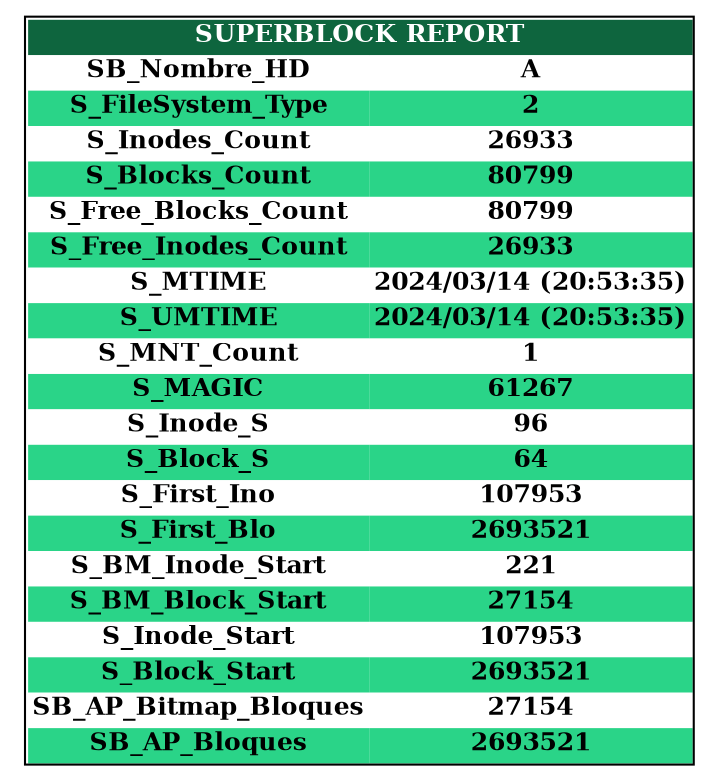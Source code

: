 digraph G {
	node[shape=plaintext fontsize=12];
	rankdir=LR;

	table [label=<
		<TABLE BORDER="1" CELLBORDER="0" CELLSPACING="0">
			<TR>
					<TD ALIGN="CENTER" COLSPAN="2" BGCOLOR="#0E653E"><FONT COLOR="WHITE"><B>SUPERBLOCK REPORT</B></FONT></TD>
			</TR>
			<TR>
					<TD ALIGN="CENTER" COLSPAN="1" BGCOLOR="WHITE"><FONT COLOR="BLACK"><B>SB_Nombre_HD</B></FONT></TD>
					<TD ALIGN="CENTER" COLSPAN="1" BGCOLOR="WHITE"><FONT COLOR="BLACK"><B>A</B></FONT></TD>
			</TR>
			<TR>
					<TD ALIGN="CENTER" COLSPAN="1" BGCOLOR="#2AD488"><FONT COLOR="BLACK"><B>S_FileSystem_Type</B></FONT></TD>
					<TD ALIGN="CENTER" COLSPAN="1" BGCOLOR="#2AD488"><FONT COLOR="BLACK"><B>2</B></FONT></TD>
			</TR>
			<TR>
					<TD ALIGN="CENTER" COLSPAN="1" BGCOLOR="WHITE"><FONT COLOR="BLACK"><B>S_Inodes_Count</B></FONT></TD>
					<TD ALIGN="CENTER" COLSPAN="1" BGCOLOR="WHITE"><FONT COLOR="BLACK"><B>26933</B></FONT></TD>
			</TR>
			<TR>
					<TD ALIGN="CENTER" COLSPAN="1" BGCOLOR="#2AD488"><FONT COLOR="BLACK"><B>S_Blocks_Count</B></FONT></TD>
					<TD ALIGN="CENTER" COLSPAN="1" BGCOLOR="#2AD488"><FONT COLOR="BLACK"><B>80799</B></FONT></TD>
			</TR>
			<TR>
					<TD ALIGN="CENTER" COLSPAN="1" BGCOLOR="WHITE"><FONT COLOR="BLACK"><B>S_Free_Blocks_Count</B></FONT></TD>
					<TD ALIGN="CENTER" COLSPAN="1" BGCOLOR="WHITE"><FONT COLOR="BLACK"><B>80799</B></FONT></TD>
			</TR>
			<TR>
					<TD ALIGN="CENTER" COLSPAN="1" BGCOLOR="#2AD488"><FONT COLOR="BLACK"><B>S_Free_Inodes_Count</B></FONT></TD>
					<TD ALIGN="CENTER" COLSPAN="1" BGCOLOR="#2AD488"><FONT COLOR="BLACK"><B>26933</B></FONT></TD>
			</TR>
			<TR>
					<TD ALIGN="CENTER" COLSPAN="1" BGCOLOR="WHITE"><FONT COLOR="BLACK"><B>S_MTIME</B></FONT></TD>
					<TD ALIGN="CENTER" COLSPAN="1" BGCOLOR="WHITE"><FONT COLOR="BLACK"><B>2024/03/14 (20:53:35)</B></FONT></TD>
			</TR>
			<TR>
					<TD ALIGN="CENTER" COLSPAN="1" BGCOLOR="#2AD488"><FONT COLOR="BLACK"><B>S_UMTIME</B></FONT></TD>
					<TD ALIGN="CENTER" COLSPAN="1" BGCOLOR="#2AD488"><FONT COLOR="BLACK"><B>2024/03/14 (20:53:35)</B></FONT></TD>
			</TR>
			<TR>
					<TD ALIGN="CENTER" COLSPAN="1" BGCOLOR="WHITE"><FONT COLOR="BLACK"><B>S_MNT_Count</B></FONT></TD>
					<TD ALIGN="CENTER" COLSPAN="1" BGCOLOR="WHITE"><FONT COLOR="BLACK"><B>1</B></FONT></TD>
			</TR>
			<TR>
					<TD ALIGN="CENTER" COLSPAN="1" BGCOLOR="#2AD488"><FONT COLOR="BLACK"><B>S_MAGIC</B></FONT></TD>
					<TD ALIGN="CENTER" COLSPAN="1" BGCOLOR="#2AD488"><FONT COLOR="BLACK"><B>61267</B></FONT></TD>
			</TR>
			<TR>
					<TD ALIGN="CENTER" COLSPAN="1" BGCOLOR="WHITE"><FONT COLOR="BLACK"><B>S_Inode_S</B></FONT></TD>
					<TD ALIGN="CENTER" COLSPAN="1" BGCOLOR="WHITE"><FONT COLOR="BLACK"><B>96</B></FONT></TD>
			</TR>
			<TR>
					<TD ALIGN="CENTER" COLSPAN="1" BGCOLOR="#2AD488"><FONT COLOR="BLACK"><B>S_Block_S</B></FONT></TD>
					<TD ALIGN="CENTER" COLSPAN="1" BGCOLOR="#2AD488"><FONT COLOR="BLACK"><B>64</B></FONT></TD>
			</TR>
			<TR>
					<TD ALIGN="CENTER" COLSPAN="1" BGCOLOR="WHITE"><FONT COLOR="BLACK"><B>S_First_Ino</B></FONT></TD>
					<TD ALIGN="CENTER" COLSPAN="1" BGCOLOR="WHITE"><FONT COLOR="BLACK"><B>107953</B></FONT></TD>
			</TR>
			<TR>
					<TD ALIGN="CENTER" COLSPAN="1" BGCOLOR="#2AD488"><FONT COLOR="BLACK"><B>S_First_Blo</B></FONT></TD>
					<TD ALIGN="CENTER" COLSPAN="1" BGCOLOR="#2AD488"><FONT COLOR="BLACK"><B>2693521</B></FONT></TD>
			</TR>
			<TR>
					<TD ALIGN="CENTER" COLSPAN="1" BGCOLOR="WHITE"><FONT COLOR="BLACK"><B>S_BM_Inode_Start</B></FONT></TD>
					<TD ALIGN="CENTER" COLSPAN="1" BGCOLOR="WHITE"><FONT COLOR="BLACK"><B>221</B></FONT></TD>
			</TR>
			<TR>
					<TD ALIGN="CENTER" COLSPAN="1" BGCOLOR="#2AD488"><FONT COLOR="BLACK"><B>S_BM_Block_Start</B></FONT></TD>
					<TD ALIGN="CENTER" COLSPAN="1" BGCOLOR="#2AD488"><FONT COLOR="BLACK"><B>27154</B></FONT></TD>
			</TR>
			<TR>
					<TD ALIGN="CENTER" COLSPAN="1" BGCOLOR="WHITE"><FONT COLOR="BLACK"><B>S_Inode_Start</B></FONT></TD>
					<TD ALIGN="CENTER" COLSPAN="1" BGCOLOR="WHITE"><FONT COLOR="BLACK"><B>107953</B></FONT></TD>
			</TR>
			<TR>
					<TD ALIGN="CENTER" COLSPAN="1" BGCOLOR="#2AD488"><FONT COLOR="BLACK"><B>S_Block_Start</B></FONT></TD>
					<TD ALIGN="CENTER" COLSPAN="1" BGCOLOR="#2AD488"><FONT COLOR="BLACK"><B>2693521</B></FONT></TD>
			</TR>
			<TR>
					<TD ALIGN="CENTER" COLSPAN="1" BGCOLOR="WHITE"><FONT COLOR="BLACK"><B>SB_AP_Bitmap_Bloques</B></FONT></TD>
					<TD ALIGN="CENTER" COLSPAN="1" BGCOLOR="WHITE"><FONT COLOR="BLACK"><B>27154</B></FONT></TD>
			</TR>
			<TR>
					<TD ALIGN="CENTER" COLSPAN="1" BGCOLOR="#2AD488"><FONT COLOR="BLACK"><B>SB_AP_Bloques</B></FONT></TD>
					<TD ALIGN="CENTER" COLSPAN="1" BGCOLOR="#2AD488"><FONT COLOR="BLACK"><B>2693521</B></FONT></TD>
			</TR>
		</TABLE>
	
>];

}
